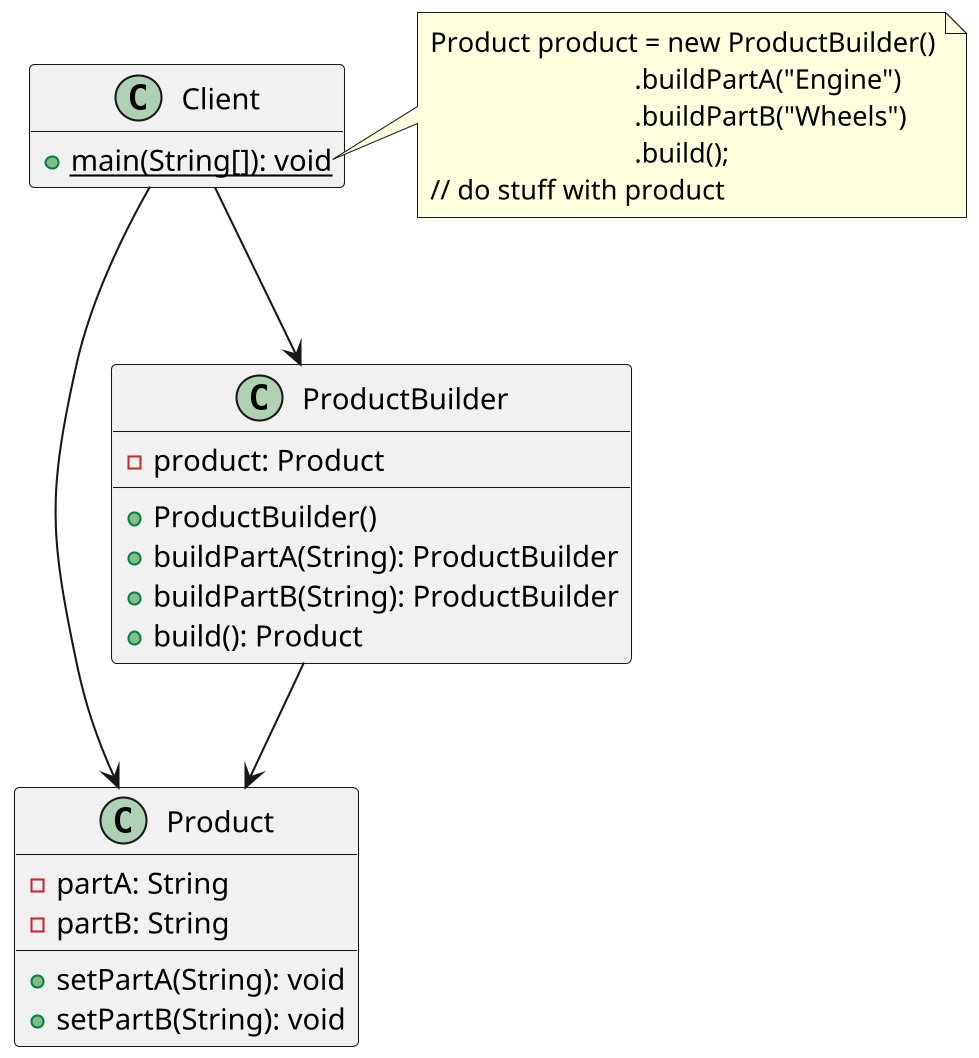 @startuml
skinparam dpi 200
hide empty members

class Product {
    - partA: String
    - partB: String
    + setPartA(String): void
    + setPartB(String): void
}

class ProductBuilder {
    - product: Product
    + ProductBuilder()
    + buildPartA(String): ProductBuilder
    + buildPartB(String): ProductBuilder
    + build(): Product
}

class Client {
    + {static} main(String[]): void
}

Client --> ProductBuilder
ProductBuilder --> Product
Client --> Product

note right of Client::main
Product product = new ProductBuilder()
                             .buildPartA("Engine")
                             .buildPartB("Wheels")
                             .build();
// do stuff with product
end note

@enduml
